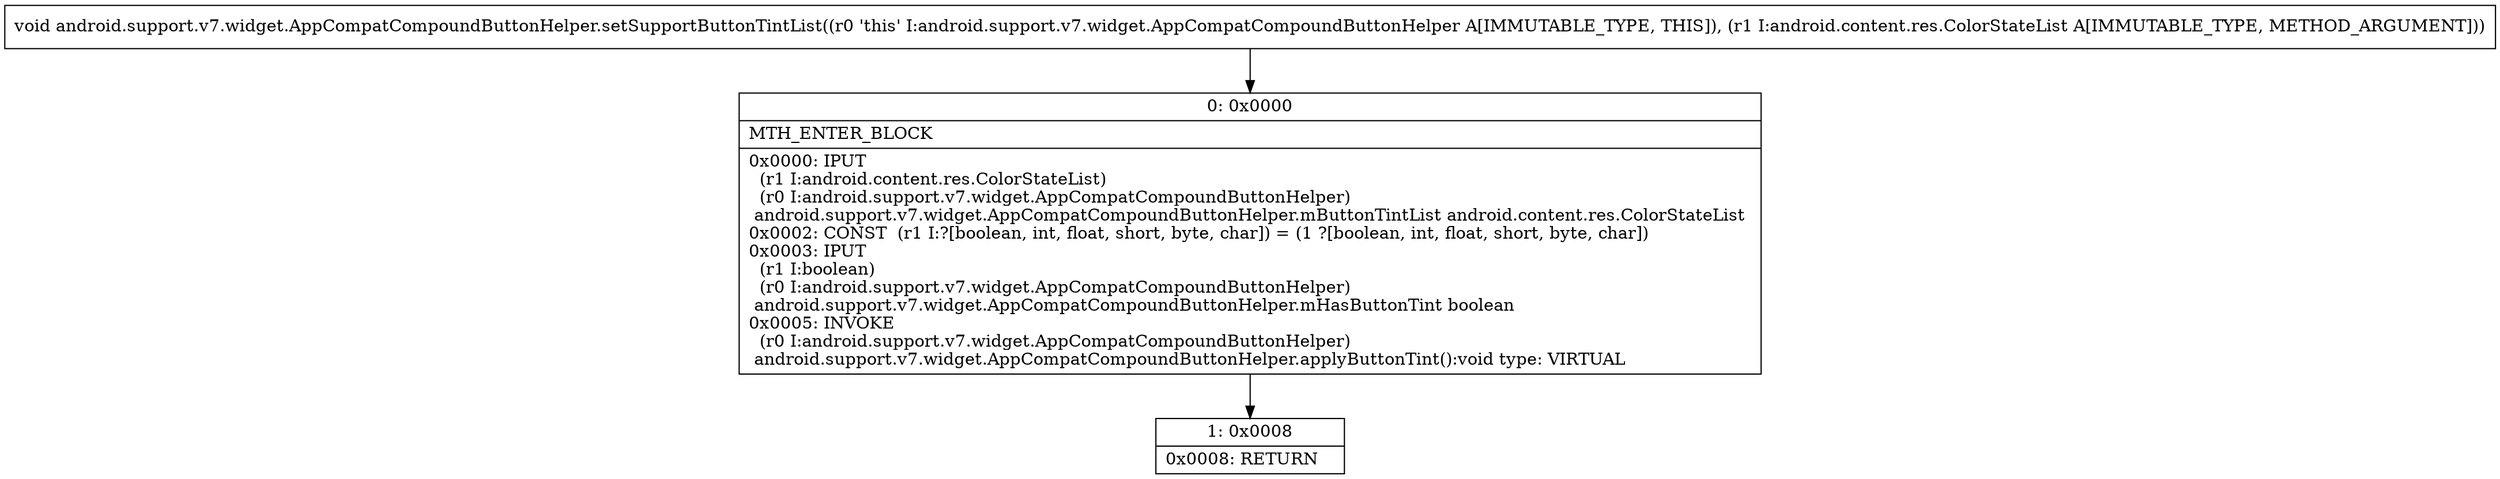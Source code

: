 digraph "CFG forandroid.support.v7.widget.AppCompatCompoundButtonHelper.setSupportButtonTintList(Landroid\/content\/res\/ColorStateList;)V" {
Node_0 [shape=record,label="{0\:\ 0x0000|MTH_ENTER_BLOCK\l|0x0000: IPUT  \l  (r1 I:android.content.res.ColorStateList)\l  (r0 I:android.support.v7.widget.AppCompatCompoundButtonHelper)\l android.support.v7.widget.AppCompatCompoundButtonHelper.mButtonTintList android.content.res.ColorStateList \l0x0002: CONST  (r1 I:?[boolean, int, float, short, byte, char]) = (1 ?[boolean, int, float, short, byte, char]) \l0x0003: IPUT  \l  (r1 I:boolean)\l  (r0 I:android.support.v7.widget.AppCompatCompoundButtonHelper)\l android.support.v7.widget.AppCompatCompoundButtonHelper.mHasButtonTint boolean \l0x0005: INVOKE  \l  (r0 I:android.support.v7.widget.AppCompatCompoundButtonHelper)\l android.support.v7.widget.AppCompatCompoundButtonHelper.applyButtonTint():void type: VIRTUAL \l}"];
Node_1 [shape=record,label="{1\:\ 0x0008|0x0008: RETURN   \l}"];
MethodNode[shape=record,label="{void android.support.v7.widget.AppCompatCompoundButtonHelper.setSupportButtonTintList((r0 'this' I:android.support.v7.widget.AppCompatCompoundButtonHelper A[IMMUTABLE_TYPE, THIS]), (r1 I:android.content.res.ColorStateList A[IMMUTABLE_TYPE, METHOD_ARGUMENT])) }"];
MethodNode -> Node_0;
Node_0 -> Node_1;
}

